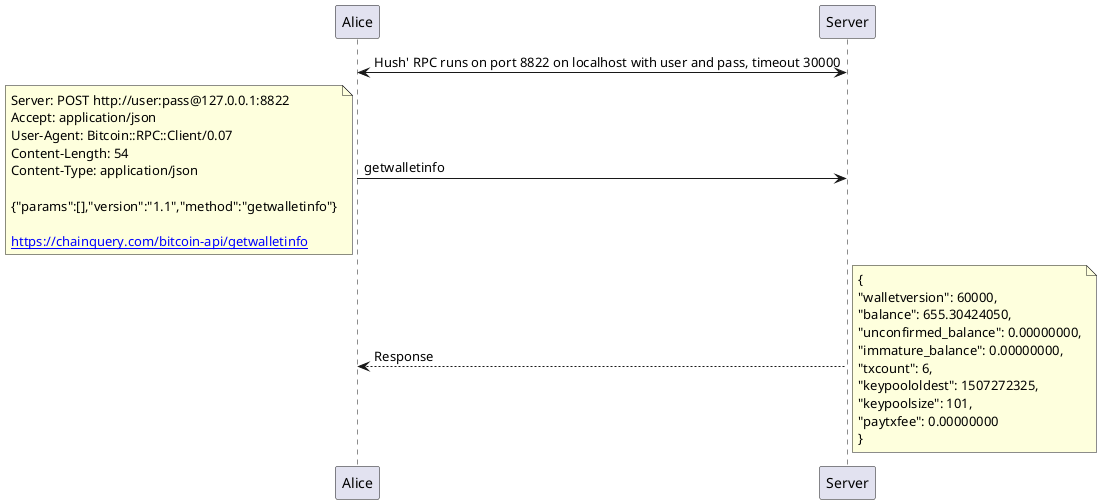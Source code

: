 @startuml

Alice <-> Server: Hush' RPC runs on port 8822 on localhost with user and pass, timeout 30000

Alice -> Server: getwalletinfo
note left
  Server: POST http://user:pass@127.0.0.1:8822
  Accept: application/json
  User-Agent: Bitcoin::RPC::Client/0.07
  Content-Length: 54
  Content-Type: application/json

  {"params":[],"version":"1.1","method":"getwalletinfo"}

  [[https://chainquery.com/bitcoin-api/getwalletinfo]]
end note

Alice <-- Server: Response
note right
  {
  "walletversion": 60000,
  "balance": 655.30424050,
  "unconfirmed_balance": 0.00000000,
  "immature_balance": 0.00000000,
  "txcount": 6,
  "keypoololdest": 1507272325,
  "keypoolsize": 101,
  "paytxfee": 0.00000000
  }
end note
@enduml
